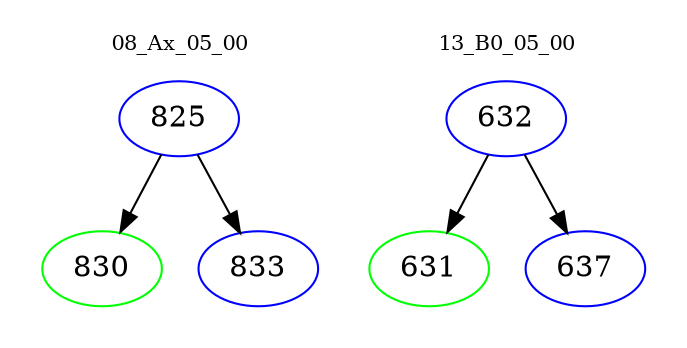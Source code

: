 digraph{
subgraph cluster_0 {
color = white
label = "08_Ax_05_00";
fontsize=10;
T0_825 [label="825", color="blue"]
T0_825 -> T0_830 [color="black"]
T0_830 [label="830", color="green"]
T0_825 -> T0_833 [color="black"]
T0_833 [label="833", color="blue"]
}
subgraph cluster_1 {
color = white
label = "13_B0_05_00";
fontsize=10;
T1_632 [label="632", color="blue"]
T1_632 -> T1_631 [color="black"]
T1_631 [label="631", color="green"]
T1_632 -> T1_637 [color="black"]
T1_637 [label="637", color="blue"]
}
}
